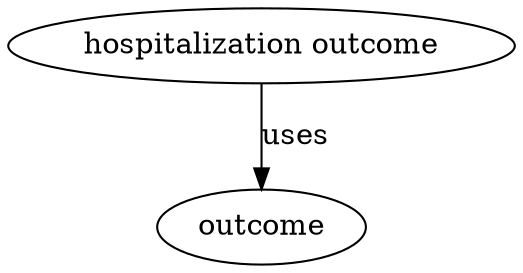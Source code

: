 digraph {
	graph [bb="0,0,191.08,123"];
	node [label="\N"];
	"hospitalization outcome"	[height=0.5,
		label="hospitalization outcome",
		pos="95.542,105",
		width=2.6539];
	outcome	[height=0.5,
		pos="95.542,18",
		width=1.1555];
	"hospitalization outcome" -> outcome	[label=uses,
		lp="107.54,61.5",
		pos="e,95.542,36.175 95.542,86.799 95.542,75.163 95.542,59.548 95.542,46.237"];
}
